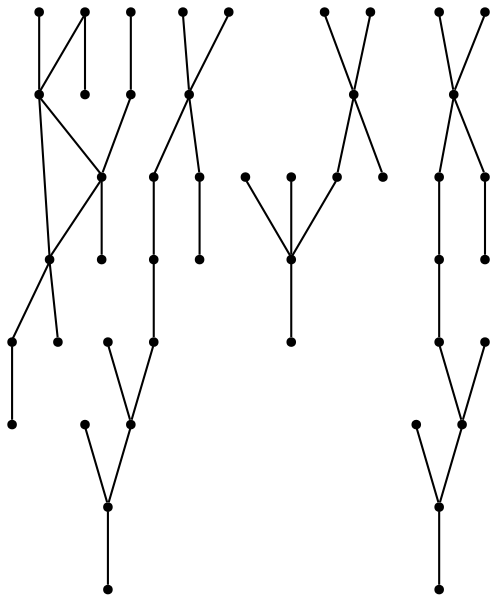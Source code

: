graph {
  node [shape=point,comment="{\"directed\":false,\"doi\":\"10.1007/3-540-44541-2_35\",\"figure\":\"? (1)\"}"]

  v0 [pos="1825.0,574.0584799583924"]
  v1 [pos="1796.9999949137373,643.0585333641541"]
  v2 [pos="1755.5000305175781,574.0584799583924"]
  v3 [pos="1780.5000305175784,518.5585130191021"]
  v4 [pos="1713.49999109904,643.0585333641541"]
  v5 [pos="1755.5000305175781,698.5585003034445"]
  v6 [pos="1672.499974568685,574.0584799583924"]
  v7 [pos="1672.499974568685,698.5585003034445"]
  v8 [pos="1644.4999694824219,518.5585130191021"]
  v9 [pos="1713.49999109904,504.5585104759705"]
  v10 [pos="1630.5000305175781,643.0585333641541"]
  v11 [pos="1603.0000050862632,574.0584799583924"]
  v12 [pos="1475.4999796549482,489.5584850446554"]
  v13 [pos="1470.5000241597495,538.0585460798117"]
  v14 [pos="1538.9999707539878,490.55857151112673"]
  v15 [pos="1435.4999860127768,574.5585231916281"]
  v16 [pos="1405.5000305175781,489.5584850446554"]
  v17 [pos="1418.0000305175781,615.5585715111267"]
  v18 [pos="1400.0,655.0584901309185"]
  v19 [pos="1362.999979654948,733.0584952171814"]
  v20 [pos="1292.5000190734863,573.5585003034445"]
  v21 [pos="1311.5000089009604,533.0584952171814"]
  v22 [pos="1330.0000190734863,490.0584646996033"]
  v23 [pos="1268.999989827474,490.0584646996033"]
  v24 [pos="1209.499994913737,490.0584646996033"]
  v25 [pos="1079.4999758402507,490.0584646996033"]
  v26 [pos="1039.5000139872234,574.5585231916281"]
  v27 [pos="1143.999989827474,491.0585511660746"]
  v28 [pos="1009.499994913737,490.0584646996033"]
  v29 [pos="966.9999758402507,733.5584748721294"]
  v30 [pos="896.4999993642172,573.5585003034444"]
  v31 [pos="934.0000152587892,490.55857151112673"]
  v32 [pos="872.4999904632568,490.55857151112673"]
  v33 [pos="813.5000069936117,490.55857151112673"]
  v34 [pos="709.499994913737,539.5584850446554"]
  v35 [pos="741.5000120798748,492.55849013091836"]
  v36 [pos="676.5000025431316,492.55849013091836"]
  v37 [pos="665.0000095367432,578.0585715111267"]
  v38 [pos="665.0000095367432,638.0585460798117"]
  v39 [pos="665.0000095367432,697.5585409935486"]
  v40 [pos="611.4999930063884,492.55849013091836"]
  v41 [pos="587.9999955495199,732.5585155622335"]
  v42 [pos="545.5000082651775,576.5585053897075"]
  v43 [pos="546.4999993642172,490.55857151112673"]
  v44 [pos="487.9999955495199,694.5585359072857"]
  v45 [pos="487.0000044504802,575.058502846576"]
  v46 [pos="428.00000508626306,575.058502846576"]

  v0 -- v1 [id="-1",pos="1825.0,574.0584799583924 1796.9999949137373,643.0585333641541 1796.9999949137373,643.0585333641541 1796.9999949137373,643.0585333641541"]
  v46 -- v44 [id="-2",pos="428.00000508626306,575.058502846576 487.9999955495199,694.5585359072857 487.9999955495199,694.5585359072857 487.9999955495199,694.5585359072857"]
  v44 -- v42 [id="-3",pos="487.9999955495199,694.5585359072857 545.5000082651775,576.5585053897075 545.5000082651775,576.5585053897075 545.5000082651775,576.5585053897075"]
  v45 -- v44 [id="-4",pos="487.0000044504802,575.058502846576 487.9999955495199,694.5585359072857 487.9999955495199,694.5585359072857 487.9999955495199,694.5585359072857"]
  v44 -- v41 [id="-5",pos="487.9999955495199,694.5585359072857 587.9999955495199,732.5585155622335 587.9999955495199,732.5585155622335 587.9999955495199,732.5585155622335"]
  v42 -- v43 [id="-6",pos="545.5000082651775,576.5585053897075 546.4999993642172,490.55857151112673 546.4999993642172,490.55857151112673 546.4999993642172,490.55857151112673"]
  v41 -- v39 [id="-7",pos="587.9999955495199,732.5585155622335 665.0000095367432,697.5585409935486 665.0000095367432,697.5585409935486 665.0000095367432,697.5585409935486"]
  v40 -- v37 [id="-8",pos="611.4999930063884,492.55849013091836 665.0000095367432,578.0585715111267 665.0000095367432,578.0585715111267 665.0000095367432,578.0585715111267"]
  v39 -- v38 [id="-9",pos="665.0000095367432,697.5585409935486 665.0000095367432,638.0585460798117 665.0000095367432,638.0585460798117 665.0000095367432,638.0585460798117"]
  v38 -- v37 [id="-10",pos="665.0000095367432,638.0585460798117 665.0000095367432,578.0585715111267 665.0000095367432,578.0585715111267 665.0000095367432,578.0585715111267"]
  v37 -- v34 [id="-11",pos="665.0000095367432,578.0585715111267 709.499994913737,539.5584850446554 709.499994913737,539.5584850446554 709.499994913737,539.5584850446554"]
  v36 -- v34 [id="-12",pos="676.5000025431316,492.55849013091836 709.499994913737,539.5584850446554 709.499994913737,539.5584850446554 709.499994913737,539.5584850446554"]
  v34 -- v35 [id="-13",pos="709.499994913737,539.5584850446554 741.5000120798748,492.55849013091836 741.5000120798748,492.55849013091836 741.5000120798748,492.55849013091836"]
  v33 -- v30 [id="-14",pos="813.5000069936117,490.55857151112673 896.4999993642172,573.5585003034444 896.4999993642172,573.5585003034444 896.4999993642172,573.5585003034444"]
  v32 -- v30 [id="-15",pos="872.4999904632568,490.55857151112673 896.4999993642172,573.5585003034444 896.4999993642172,573.5585003034444 896.4999993642172,573.5585003034444"]
  v30 -- v31 [id="-16",pos="896.4999993642172,573.5585003034444 934.0000152587892,490.55857151112673 934.0000152587892,490.55857151112673 934.0000152587892,490.55857151112673"]
  v30 -- v29 [id="-17",pos="896.4999993642172,573.5585003034444 966.9999758402507,733.5584748721294 966.9999758402507,733.5584748721294 966.9999758402507,733.5584748721294"]
  v29 -- v26 [id="-18",pos="966.9999758402507,733.5584748721294 1039.5000139872234,574.5585231916281 1039.5000139872234,574.5585231916281 1039.5000139872234,574.5585231916281"]
  v28 -- v26 [id="-21",pos="1009.499994913737,490.0584646996033 1039.5000139872234,574.5585231916281 1039.5000139872234,574.5585231916281 1039.5000139872234,574.5585231916281"]
  v26 -- v27 [id="-22",pos="1039.5000139872234,574.5585231916281 1143.999989827474,491.0585511660746 1143.999989827474,491.0585511660746 1143.999989827474,491.0585511660746"]
  v25 -- v26 [id="-23",pos="1079.4999758402507,490.0584646996033 1039.5000139872234,574.5585231916281 1039.5000139872234,574.5585231916281 1039.5000139872234,574.5585231916281"]
  v24 -- v20 [id="-24",pos="1209.499994913737,490.0584646996033 1292.5000190734863,573.5585003034445 1292.5000190734863,573.5585003034445 1292.5000190734863,573.5585003034445"]
  v23 -- v20 [id="-25",pos="1268.999989827474,490.0584646996033 1292.5000190734863,573.5585003034445 1292.5000190734863,573.5585003034445 1292.5000190734863,573.5585003034445"]
  v20 -- v21 [id="-26",pos="1292.5000190734863,573.5585003034445 1311.5000089009604,533.0584952171814 1311.5000089009604,533.0584952171814 1311.5000089009604,533.0584952171814"]
  v21 -- v22 [id="-27",pos="1311.5000089009604,533.0584952171814 1330.0000190734863,490.0584646996033 1330.0000190734863,490.0584646996033 1330.0000190734863,490.0584646996033"]
  v20 -- v19 [id="-28",pos="1292.5000190734863,573.5585003034445 1362.999979654948,733.0584952171814 1362.999979654948,733.0584952171814 1362.999979654948,733.0584952171814"]
  v19 -- v18 [id="-29",pos="1362.999979654948,733.0584952171814 1400.0,655.0584901309185 1400.0,655.0584901309185 1400.0,655.0584901309185"]
  v18 -- v17 [id="-30",pos="1400.0,655.0584901309185 1418.0000305175781,615.5585715111267 1418.0000305175781,615.5585715111267 1418.0000305175781,615.5585715111267"]
  v17 -- v15 [id="-31",pos="1418.0000305175781,615.5585715111267 1435.4999860127768,574.5585231916281 1435.4999860127768,574.5585231916281 1435.4999860127768,574.5585231916281"]
  v16 -- v15 [id="-32",pos="1405.5000305175781,489.5584850446554 1435.4999860127768,574.5585231916281 1435.4999860127768,574.5585231916281 1435.4999860127768,574.5585231916281"]
  v15 -- v13 [id="-33",pos="1435.4999860127768,574.5585231916281 1470.5000241597495,538.0585460798117 1470.5000241597495,538.0585460798117 1470.5000241597495,538.0585460798117"]
  v13 -- v14 [id="-34",pos="1470.5000241597495,538.0585460798117 1538.9999707539878,490.55857151112673 1538.9999707539878,490.55857151112673 1538.9999707539878,490.55857151112673"]
  v12 -- v13 [id="-35",pos="1475.4999796549482,489.5584850446554 1470.5000241597495,538.0585460798117 1470.5000241597495,538.0585460798117 1470.5000241597495,538.0585460798117"]
  v11 -- v6 [id="-36",pos="1603.0000050862632,574.0584799583924 1672.499974568685,574.0584799583924 1672.499974568685,574.0584799583924 1672.499974568685,574.0584799583924"]
  v10 -- v7 [id="-37",pos="1630.5000305175781,643.0585333641541 1672.499974568685,698.5585003034445 1672.499974568685,698.5585003034445 1672.499974568685,698.5585003034445"]
  v8 -- v6 [id="-38",pos="1644.4999694824219,518.5585130191021 1672.499974568685,574.0584799583924 1672.499974568685,574.0584799583924 1672.499974568685,574.0584799583924"]
  v8 -- v9 [id="-39",pos="1644.4999694824219,518.5585130191021 1713.49999109904,504.5585104759705 1713.49999109904,504.5585104759705 1713.49999109904,504.5585104759705"]
  v7 -- v4 [id="-40",pos="1672.499974568685,698.5585003034445 1713.49999109904,643.0585333641541 1713.49999109904,643.0585333641541 1713.49999109904,643.0585333641541"]
  v6 -- v2 [id="-41",pos="1672.499974568685,574.0584799583924 1755.5000305175781,574.0584799583924 1755.5000305175781,574.0584799583924 1755.5000305175781,574.0584799583924"]
  v6 -- v4 [id="-42",pos="1672.499974568685,574.0584799583924 1713.49999109904,643.0585333641541 1713.49999109904,643.0585333641541 1713.49999109904,643.0585333641541"]
  v4 -- v2 [id="-43",pos="1713.49999109904,643.0585333641541 1755.5000305175781,574.0584799583924 1755.5000305175781,574.0584799583924 1755.5000305175781,574.0584799583924"]
  v4 -- v5 [id="-44",pos="1713.49999109904,643.0585333641541 1755.5000305175781,698.5585003034445 1755.5000305175781,698.5585003034445 1755.5000305175781,698.5585003034445"]
  v2 -- v0 [id="-45",pos="1755.5000305175781,574.0584799583924 1825.0,574.0584799583924 1825.0,574.0584799583924 1825.0,574.0584799583924"]
  v2 -- v3 [id="-46",pos="1755.5000305175781,574.0584799583924 1780.5000305175784,518.5585130191021 1780.5000305175784,518.5585130191021 1780.5000305175784,518.5585130191021"]
}